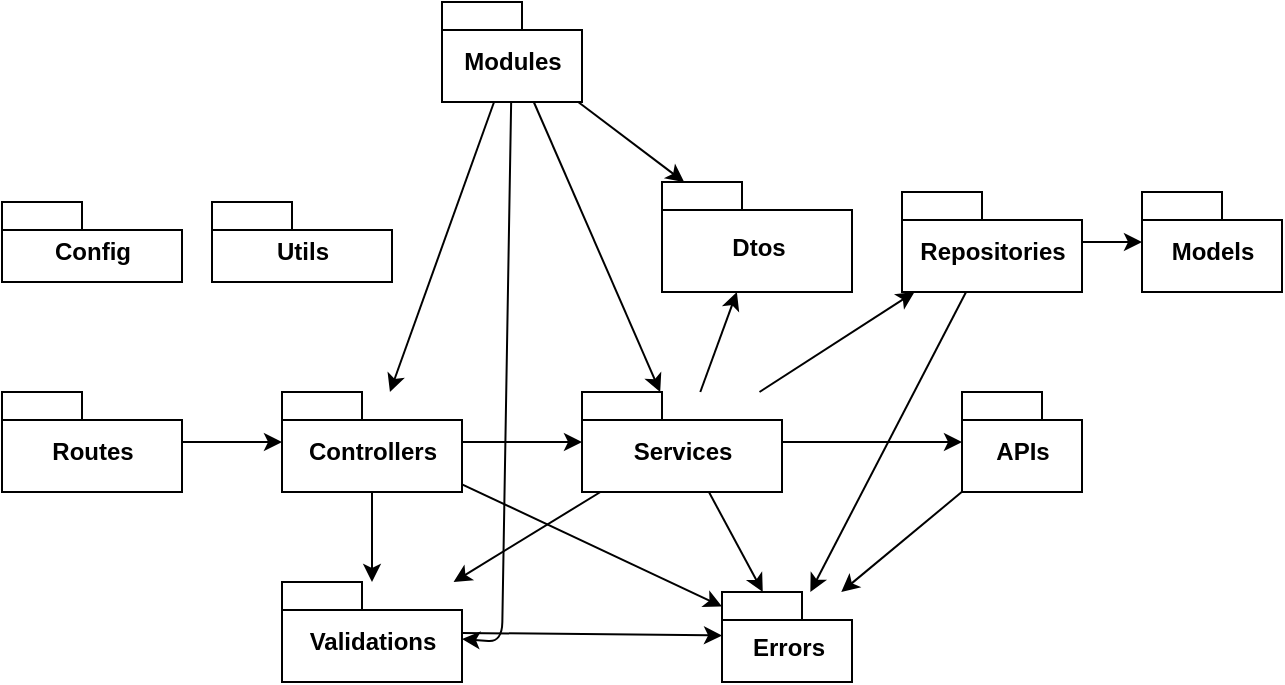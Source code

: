 <mxfile>
    <diagram id="jTlNRyT6YMsYzq1EIWMr" name="[API] Modelo-pacotes">
        <mxGraphModel dx="922" dy="522" grid="1" gridSize="10" guides="1" tooltips="1" connect="1" arrows="1" fold="1" page="1" pageScale="1" pageWidth="850" pageHeight="1100" math="0" shadow="0">
            <root>
                <mxCell id="0"/>
                <mxCell id="1" parent="0"/>
                <mxCell id="5" value="" style="edgeStyle=none;html=1;" parent="1" source="2" target="4" edge="1">
                    <mxGeometry relative="1" as="geometry"/>
                </mxCell>
                <mxCell id="2" value="Routes" style="shape=folder;fontStyle=1;spacingTop=10;tabWidth=40;tabHeight=14;tabPosition=left;html=1;" parent="1" vertex="1">
                    <mxGeometry x="110" y="405" width="90" height="50" as="geometry"/>
                </mxCell>
                <mxCell id="7" value="" style="edgeStyle=none;html=1;" parent="1" source="4" target="6" edge="1">
                    <mxGeometry relative="1" as="geometry"/>
                </mxCell>
                <mxCell id="13" style="edgeStyle=none;html=1;" parent="1" source="4" target="11" edge="1">
                    <mxGeometry relative="1" as="geometry"/>
                </mxCell>
                <mxCell id="21" style="edgeStyle=none;html=1;" parent="1" source="4" target="10" edge="1">
                    <mxGeometry relative="1" as="geometry"/>
                </mxCell>
                <mxCell id="9" style="edgeStyle=none;html=1;" parent="1" source="6" target="8" edge="1">
                    <mxGeometry relative="1" as="geometry"/>
                </mxCell>
                <mxCell id="4" value="Controllers" style="shape=folder;fontStyle=1;spacingTop=10;tabWidth=40;tabHeight=14;tabPosition=left;html=1;" parent="1" vertex="1">
                    <mxGeometry x="250" y="405" width="90" height="50" as="geometry"/>
                </mxCell>
                <mxCell id="12" value="" style="edgeStyle=none;html=1;" parent="1" source="6" target="11" edge="1">
                    <mxGeometry relative="1" as="geometry"/>
                </mxCell>
                <mxCell id="14" style="edgeStyle=none;html=1;" parent="1" source="6" target="10" edge="1">
                    <mxGeometry relative="1" as="geometry"/>
                </mxCell>
                <mxCell id="16" value="" style="edgeStyle=none;html=1;" parent="1" source="6" target="15" edge="1">
                    <mxGeometry relative="1" as="geometry"/>
                </mxCell>
                <mxCell id="20" style="edgeStyle=none;html=1;" parent="1" source="6" target="19" edge="1">
                    <mxGeometry relative="1" as="geometry"/>
                </mxCell>
                <mxCell id="6" value="Services" style="shape=folder;fontStyle=1;spacingTop=10;tabWidth=40;tabHeight=14;tabPosition=left;html=1;" parent="1" vertex="1">
                    <mxGeometry x="400" y="405" width="100" height="50" as="geometry"/>
                </mxCell>
                <mxCell id="23" style="edgeStyle=none;html=1;" parent="1" source="8" target="10" edge="1">
                    <mxGeometry relative="1" as="geometry"/>
                </mxCell>
                <mxCell id="8" value="APIs" style="shape=folder;fontStyle=1;spacingTop=10;tabWidth=40;tabHeight=14;tabPosition=left;html=1;" parent="1" vertex="1">
                    <mxGeometry x="590" y="405" width="60" height="50" as="geometry"/>
                </mxCell>
                <mxCell id="10" value="Errors" style="shape=folder;fontStyle=1;spacingTop=10;tabWidth=40;tabHeight=14;tabPosition=left;html=1;" parent="1" vertex="1">
                    <mxGeometry x="470" y="505" width="65" height="45" as="geometry"/>
                </mxCell>
                <mxCell id="31" style="edgeStyle=none;html=1;entryX=0;entryY=0;entryDx=0;entryDy=21.75;entryPerimeter=0;" edge="1" parent="1" source="11" target="10">
                    <mxGeometry relative="1" as="geometry"/>
                </mxCell>
                <mxCell id="11" value="Validations" style="shape=folder;fontStyle=1;spacingTop=10;tabWidth=40;tabHeight=14;tabPosition=left;html=1;" parent="1" vertex="1">
                    <mxGeometry x="250" y="500" width="90" height="50" as="geometry"/>
                </mxCell>
                <mxCell id="18" value="" style="edgeStyle=none;html=1;" parent="1" source="15" target="17" edge="1">
                    <mxGeometry relative="1" as="geometry"/>
                </mxCell>
                <mxCell id="22" style="edgeStyle=none;html=1;" parent="1" source="15" target="10" edge="1">
                    <mxGeometry relative="1" as="geometry"/>
                </mxCell>
                <mxCell id="15" value="Repositories" style="shape=folder;fontStyle=1;spacingTop=10;tabWidth=40;tabHeight=14;tabPosition=left;html=1;" parent="1" vertex="1">
                    <mxGeometry x="560" y="305" width="90" height="50" as="geometry"/>
                </mxCell>
                <mxCell id="17" value="Models" style="shape=folder;fontStyle=1;spacingTop=10;tabWidth=40;tabHeight=14;tabPosition=left;html=1;" parent="1" vertex="1">
                    <mxGeometry x="680" y="305" width="70" height="50" as="geometry"/>
                </mxCell>
                <mxCell id="19" value="Dtos" style="shape=folder;fontStyle=1;spacingTop=10;tabWidth=40;tabHeight=14;tabPosition=left;html=1;" parent="1" vertex="1">
                    <mxGeometry x="440" y="300" width="95" height="55" as="geometry"/>
                </mxCell>
                <mxCell id="24" value="Config" style="shape=folder;fontStyle=1;spacingTop=10;tabWidth=40;tabHeight=14;tabPosition=left;html=1;" parent="1" vertex="1">
                    <mxGeometry x="110" y="310" width="90" height="40" as="geometry"/>
                </mxCell>
                <mxCell id="25" value="Utils" style="shape=folder;fontStyle=1;spacingTop=10;tabWidth=40;tabHeight=14;tabPosition=left;html=1;" parent="1" vertex="1">
                    <mxGeometry x="215" y="310" width="90" height="40" as="geometry"/>
                </mxCell>
                <mxCell id="28" style="edgeStyle=none;html=1;" parent="1" source="26" target="11" edge="1">
                    <mxGeometry relative="1" as="geometry">
                        <Array as="points">
                            <mxPoint x="360" y="530"/>
                        </Array>
                    </mxGeometry>
                </mxCell>
                <mxCell id="27" style="edgeStyle=none;html=1;" parent="1" source="26" target="4" edge="1">
                    <mxGeometry relative="1" as="geometry"/>
                </mxCell>
                <mxCell id="29" style="edgeStyle=none;html=1;" parent="1" source="26" target="6" edge="1">
                    <mxGeometry relative="1" as="geometry"/>
                </mxCell>
                <mxCell id="30" style="edgeStyle=none;html=1;" parent="1" source="26" target="19" edge="1">
                    <mxGeometry relative="1" as="geometry"/>
                </mxCell>
                <mxCell id="26" value="Modules" style="shape=folder;fontStyle=1;spacingTop=10;tabWidth=40;tabHeight=14;tabPosition=left;html=1;" parent="1" vertex="1">
                    <mxGeometry x="330" y="210" width="70" height="50" as="geometry"/>
                </mxCell>
            </root>
        </mxGraphModel>
    </diagram>
    <diagram id="0uMiyFCHNBl_rfruleUt" name="Diagrama de Componentes">
        <mxGraphModel dx="922" dy="522" grid="1" gridSize="10" guides="1" tooltips="1" connect="1" arrows="1" fold="1" page="1" pageScale="1" pageWidth="850" pageHeight="1100" math="0" shadow="0">
            <root>
                <mxCell id="0"/>
                <mxCell id="1" parent="0"/>
                <mxCell id="Ofbjy_pabGNPql89bUvO-1" value="API SERVER" style="verticalAlign=top;align=left;spacingTop=8;spacingLeft=2;spacingRight=12;shape=cube;size=10;direction=south;fontStyle=4;html=1;" parent="1" vertex="1">
                    <mxGeometry x="384" y="270" width="305.22" height="200" as="geometry"/>
                </mxCell>
                <mxCell id="Ofbjy_pabGNPql89bUvO-15" style="edgeStyle=none;html=1;entryX=0;entryY=0;entryDx=0;entryDy=15;entryPerimeter=0;" parent="1" source="Ofbjy_pabGNPql89bUvO-2" target="Ofbjy_pabGNPql89bUvO-3" edge="1">
                    <mxGeometry relative="1" as="geometry"/>
                </mxCell>
                <mxCell id="Ofbjy_pabGNPql89bUvO-2" value="FRONT SERVER" style="verticalAlign=top;align=left;spacingTop=8;spacingLeft=2;spacingRight=12;shape=cube;size=10;direction=south;fontStyle=4;html=1;" parent="1" vertex="1">
                    <mxGeometry x="154" y="315" width="180" height="120" as="geometry"/>
                </mxCell>
                <mxCell id="Ofbjy_pabGNPql89bUvO-12" style="edgeStyle=none;html=1;entryX=0;entryY=0;entryDx=0;entryDy=15;entryPerimeter=0;" parent="1" source="Ofbjy_pabGNPql89bUvO-3" target="Ofbjy_pabGNPql89bUvO-4" edge="1">
                    <mxGeometry relative="1" as="geometry"/>
                </mxCell>
                <mxCell id="Ofbjy_pabGNPql89bUvO-14" style="edgeStyle=none;html=1;entryX=0;entryY=0;entryDx=0;entryDy=15;entryPerimeter=0;" parent="1" source="Ofbjy_pabGNPql89bUvO-3" target="Ofbjy_pabGNPql89bUvO-5" edge="1">
                    <mxGeometry relative="1" as="geometry"/>
                </mxCell>
                <mxCell id="Ofbjy_pabGNPql89bUvO-3" value="API" style="shape=module;align=left;spacingLeft=20;align=center;verticalAlign=top;" parent="1" vertex="1">
                    <mxGeometry x="405" y="360" width="80" height="30" as="geometry"/>
                </mxCell>
                <mxCell id="Ofbjy_pabGNPql89bUvO-4" value="db&lt;Sequelize&gt;" style="shape=module;align=left;spacingLeft=20;align=center;verticalAlign=top;" parent="1" vertex="1">
                    <mxGeometry x="545" y="290" width="120" height="30" as="geometry"/>
                </mxCell>
                <mxCell id="Ofbjy_pabGNPql89bUvO-5" value="mongodb" style="shape=module;align=left;spacingLeft=20;align=center;verticalAlign=top;" parent="1" vertex="1">
                    <mxGeometry x="545" y="380" width="120" height="30" as="geometry"/>
                </mxCell>
                <mxCell id="Ofbjy_pabGNPql89bUvO-9" style="edgeStyle=none;html=1;" parent="1" source="Ofbjy_pabGNPql89bUvO-6" target="Ofbjy_pabGNPql89bUvO-4" edge="1">
                    <mxGeometry relative="1" as="geometry"/>
                </mxCell>
                <mxCell id="Ofbjy_pabGNPql89bUvO-6" value="pg-admin" style="shape=module;align=left;spacingLeft=20;align=center;verticalAlign=top;" parent="1" vertex="1">
                    <mxGeometry x="545" y="335" width="120" height="30" as="geometry"/>
                </mxCell>
                <mxCell id="Ofbjy_pabGNPql89bUvO-8" style="edgeStyle=none;html=1;" parent="1" source="Ofbjy_pabGNPql89bUvO-7" target="Ofbjy_pabGNPql89bUvO-5" edge="1">
                    <mxGeometry relative="1" as="geometry"/>
                </mxCell>
                <mxCell id="Ofbjy_pabGNPql89bUvO-7" value="mongoexpress" style="shape=module;align=left;spacingLeft=20;align=center;verticalAlign=top;" parent="1" vertex="1">
                    <mxGeometry x="545" y="430" width="120" height="30" as="geometry"/>
                </mxCell>
                <mxCell id="Ofbjy_pabGNPql89bUvO-17" style="edgeStyle=none;html=1;entryX=0;entryY=0;entryDx=0;entryDy=85;entryPerimeter=0;" parent="1" source="Ofbjy_pabGNPql89bUvO-16" target="Ofbjy_pabGNPql89bUvO-2" edge="1">
                    <mxGeometry relative="1" as="geometry"/>
                </mxCell>
                <mxCell id="Ofbjy_pabGNPql89bUvO-16" value="Browser" style="verticalAlign=top;align=left;spacingTop=8;spacingLeft=2;spacingRight=12;shape=cube;size=10;direction=south;fontStyle=4;html=1;" parent="1" vertex="1">
                    <mxGeometry x="160" y="162" width="180" height="120" as="geometry"/>
                </mxCell>
            </root>
        </mxGraphModel>
    </diagram>
    <diagram name="[FRONT] Modelo-pacotes" id="-TVTy99FhMUjrPyjgn6w">
        <mxGraphModel dx="922" dy="522" grid="1" gridSize="10" guides="1" tooltips="1" connect="1" arrows="1" fold="1" page="1" pageScale="1" pageWidth="850" pageHeight="1100" math="0" shadow="0">
            <root>
                <mxCell id="JCaHj2EicqBaBZNIiWoS-0"/>
                <mxCell id="JCaHj2EicqBaBZNIiWoS-1" parent="JCaHj2EicqBaBZNIiWoS-0"/>
                <mxCell id="JCaHj2EicqBaBZNIiWoS-2" value="" style="edgeStyle=none;html=1;" edge="1" parent="JCaHj2EicqBaBZNIiWoS-1" source="JCaHj2EicqBaBZNIiWoS-3" target="JCaHj2EicqBaBZNIiWoS-8">
                    <mxGeometry relative="1" as="geometry"/>
                </mxCell>
                <mxCell id="JCaHj2EicqBaBZNIiWoS-3" value="Routes" style="shape=folder;fontStyle=1;spacingTop=10;tabWidth=40;tabHeight=14;tabPosition=left;html=1;" vertex="1" parent="JCaHj2EicqBaBZNIiWoS-1">
                    <mxGeometry x="120" y="230" width="90" height="50" as="geometry"/>
                </mxCell>
                <mxCell id="JCaHj2EicqBaBZNIiWoS-4" value="" style="edgeStyle=none;html=1;" edge="1" parent="JCaHj2EicqBaBZNIiWoS-1" source="JCaHj2EicqBaBZNIiWoS-8" target="JCaHj2EicqBaBZNIiWoS-13">
                    <mxGeometry relative="1" as="geometry"/>
                </mxCell>
                <mxCell id="OWJ0l7WjgxWTkaR3SoR4-5" style="edgeStyle=none;html=1;entryX=0;entryY=0;entryDx=65;entryDy=14;entryPerimeter=0;" edge="1" parent="JCaHj2EicqBaBZNIiWoS-1" source="JCaHj2EicqBaBZNIiWoS-8" target="OWJ0l7WjgxWTkaR3SoR4-2">
                    <mxGeometry relative="1" as="geometry"/>
                </mxCell>
                <mxCell id="OWJ0l7WjgxWTkaR3SoR4-6" style="edgeStyle=none;html=1;entryX=0;entryY=0;entryDx=20;entryDy=0;entryPerimeter=0;" edge="1" parent="JCaHj2EicqBaBZNIiWoS-1" source="JCaHj2EicqBaBZNIiWoS-8" target="OWJ0l7WjgxWTkaR3SoR4-3">
                    <mxGeometry relative="1" as="geometry"/>
                </mxCell>
                <mxCell id="OWJ0l7WjgxWTkaR3SoR4-8" style="edgeStyle=none;html=1;entryX=0;entryY=0;entryDx=40;entryDy=0;entryPerimeter=0;" edge="1" parent="JCaHj2EicqBaBZNIiWoS-1" source="JCaHj2EicqBaBZNIiWoS-8" target="JCaHj2EicqBaBZNIiWoS-23">
                    <mxGeometry relative="1" as="geometry"/>
                </mxCell>
                <mxCell id="JCaHj2EicqBaBZNIiWoS-8" value="Pages" style="shape=folder;fontStyle=1;spacingTop=10;tabWidth=40;tabHeight=14;tabPosition=left;html=1;" vertex="1" parent="JCaHj2EicqBaBZNIiWoS-1">
                    <mxGeometry x="290" y="230" width="90" height="50" as="geometry"/>
                </mxCell>
                <mxCell id="JCaHj2EicqBaBZNIiWoS-11" value="" style="edgeStyle=none;html=1;" edge="1" parent="JCaHj2EicqBaBZNIiWoS-1" source="JCaHj2EicqBaBZNIiWoS-13" target="JCaHj2EicqBaBZNIiWoS-20">
                    <mxGeometry relative="1" as="geometry"/>
                </mxCell>
                <mxCell id="JCaHj2EicqBaBZNIiWoS-13" value="Services" style="shape=folder;fontStyle=1;spacingTop=10;tabWidth=40;tabHeight=14;tabPosition=left;html=1;" vertex="1" parent="JCaHj2EicqBaBZNIiWoS-1">
                    <mxGeometry x="420" y="230" width="100" height="50" as="geometry"/>
                </mxCell>
                <mxCell id="JCaHj2EicqBaBZNIiWoS-20" value="Interfaces" style="shape=folder;fontStyle=1;spacingTop=10;tabWidth=40;tabHeight=14;tabPosition=left;html=1;" vertex="1" parent="JCaHj2EicqBaBZNIiWoS-1">
                    <mxGeometry x="560" y="230" width="90" height="50" as="geometry"/>
                </mxCell>
                <mxCell id="JCaHj2EicqBaBZNIiWoS-23" value="utils" style="shape=folder;fontStyle=1;spacingTop=10;tabWidth=40;tabHeight=14;tabPosition=left;html=1;" vertex="1" parent="JCaHj2EicqBaBZNIiWoS-1">
                    <mxGeometry x="320" y="350" width="90" height="40" as="geometry"/>
                </mxCell>
                <mxCell id="OWJ0l7WjgxWTkaR3SoR4-2" value="Layouts" style="shape=folder;fontStyle=1;spacingTop=10;tabWidth=40;tabHeight=14;tabPosition=left;html=1;" vertex="1" parent="JCaHj2EicqBaBZNIiWoS-1">
                    <mxGeometry x="200" y="340" width="90" height="50" as="geometry"/>
                </mxCell>
                <mxCell id="OWJ0l7WjgxWTkaR3SoR4-10" style="edgeStyle=none;html=1;entryX=0;entryY=0;entryDx=90;entryDy=20.5;entryPerimeter=0;" edge="1" parent="JCaHj2EicqBaBZNIiWoS-1" source="OWJ0l7WjgxWTkaR3SoR4-3" target="JCaHj2EicqBaBZNIiWoS-23">
                    <mxGeometry relative="1" as="geometry"/>
                </mxCell>
                <mxCell id="OWJ0l7WjgxWTkaR3SoR4-3" value="Commons" style="shape=folder;fontStyle=1;spacingTop=10;tabWidth=40;tabHeight=14;tabPosition=left;html=1;" vertex="1" parent="JCaHj2EicqBaBZNIiWoS-1">
                    <mxGeometry x="440" y="346" width="90" height="50" as="geometry"/>
                </mxCell>
            </root>
        </mxGraphModel>
    </diagram>
    <diagram id="FdFDmkTHNHb2hBNYgPpc" name="Casos de Uso">
        <mxGraphModel dx="1114" dy="631" grid="1" gridSize="10" guides="1" tooltips="1" connect="1" arrows="1" fold="1" page="1" pageScale="1" pageWidth="850" pageHeight="1100" math="0" shadow="0">
            <root>
                <mxCell id="0"/>
                <mxCell id="1" parent="0"/>
                <mxCell id="UdClx46VG6tU_bIKUZL4-8" style="edgeStyle=none;html=1;entryX=0.5;entryY=1;entryDx=0;entryDy=0;" parent="1" source="UdClx46VG6tU_bIKUZL4-1" target="UdClx46VG6tU_bIKUZL4-3" edge="1">
                    <mxGeometry relative="1" as="geometry"/>
                </mxCell>
                <mxCell id="UdClx46VG6tU_bIKUZL4-9" style="edgeStyle=none;html=1;entryX=0;entryY=1;entryDx=0;entryDy=0;" parent="1" source="UdClx46VG6tU_bIKUZL4-1" target="UdClx46VG6tU_bIKUZL4-4" edge="1">
                    <mxGeometry relative="1" as="geometry"/>
                </mxCell>
                <mxCell id="UdClx46VG6tU_bIKUZL4-10" style="edgeStyle=none;html=1;entryX=0;entryY=0.5;entryDx=0;entryDy=0;" parent="1" source="UdClx46VG6tU_bIKUZL4-1" target="UdClx46VG6tU_bIKUZL4-5" edge="1">
                    <mxGeometry relative="1" as="geometry"/>
                </mxCell>
                <mxCell id="UdClx46VG6tU_bIKUZL4-11" style="edgeStyle=none;html=1;entryX=0;entryY=0;entryDx=0;entryDy=0;" parent="1" source="UdClx46VG6tU_bIKUZL4-1" target="UdClx46VG6tU_bIKUZL4-6" edge="1">
                    <mxGeometry relative="1" as="geometry">
                        <mxPoint x="390" y="380" as="targetPoint"/>
                    </mxGeometry>
                </mxCell>
                <mxCell id="UdClx46VG6tU_bIKUZL4-12" style="edgeStyle=none;html=1;entryX=1;entryY=0.5;entryDx=0;entryDy=0;" parent="1" source="UdClx46VG6tU_bIKUZL4-1" target="UdClx46VG6tU_bIKUZL4-7" edge="1">
                    <mxGeometry relative="1" as="geometry"/>
                </mxCell>
                <mxCell id="VQo2QCgx68zOORPjiC5F-2" style="edgeStyle=none;html=1;entryX=1;entryY=1;entryDx=0;entryDy=0;" parent="1" source="UdClx46VG6tU_bIKUZL4-1" target="VQo2QCgx68zOORPjiC5F-1" edge="1">
                    <mxGeometry relative="1" as="geometry"/>
                </mxCell>
                <mxCell id="E54SsoODKiVOvRbOwUKy-3" style="edgeStyle=none;html=1;entryX=1;entryY=0;entryDx=0;entryDy=0;" edge="1" parent="1" source="UdClx46VG6tU_bIKUZL4-1" target="E54SsoODKiVOvRbOwUKy-2">
                    <mxGeometry relative="1" as="geometry"/>
                </mxCell>
                <mxCell id="E54SsoODKiVOvRbOwUKy-5" style="edgeStyle=none;html=1;entryX=0.5;entryY=0;entryDx=0;entryDy=0;" edge="1" parent="1" source="UdClx46VG6tU_bIKUZL4-1" target="E54SsoODKiVOvRbOwUKy-4">
                    <mxGeometry relative="1" as="geometry"/>
                </mxCell>
                <mxCell id="UdClx46VG6tU_bIKUZL4-1" value="Usuario" style="shape=umlActor;verticalLabelPosition=bottom;verticalAlign=top;html=1;" parent="1" vertex="1">
                    <mxGeometry x="285" y="200" width="30" height="60" as="geometry"/>
                </mxCell>
                <mxCell id="UdClx46VG6tU_bIKUZL4-3" value="Filtrar Convenios" style="ellipse;whiteSpace=wrap;html=1;" parent="1" vertex="1">
                    <mxGeometry x="230" y="80" width="140" height="70" as="geometry"/>
                </mxCell>
                <mxCell id="UdClx46VG6tU_bIKUZL4-4" value="Ordenar Convenios" style="ellipse;whiteSpace=wrap;html=1;" parent="1" vertex="1">
                    <mxGeometry x="380" y="100" width="140" height="70" as="geometry"/>
                </mxCell>
                <mxCell id="UdClx46VG6tU_bIKUZL4-5" value="Comparar Universidades" style="ellipse;whiteSpace=wrap;html=1;" parent="1" vertex="1">
                    <mxGeometry x="400" y="195" width="140" height="70" as="geometry"/>
                </mxCell>
                <mxCell id="UdClx46VG6tU_bIKUZL4-6" value="Ranquear Convenios" style="ellipse;whiteSpace=wrap;html=1;" parent="1" vertex="1">
                    <mxGeometry x="380" y="290" width="140" height="70" as="geometry"/>
                </mxCell>
                <mxCell id="UdClx46VG6tU_bIKUZL4-7" value="Exportar Dados Convenios" style="ellipse;whiteSpace=wrap;html=1;" parent="1" vertex="1">
                    <mxGeometry x="60" y="195" width="140" height="70" as="geometry"/>
                </mxCell>
                <mxCell id="roSKoGaTlcOHVxhK8Pie-1" value="Coletar Dados Convenios&lt;br&gt;(Automatizado)" style="ellipse;whiteSpace=wrap;html=1;" parent="1" vertex="1">
                    <mxGeometry x="600" y="252.5" width="160" height="80" as="geometry"/>
                </mxCell>
                <mxCell id="roSKoGaTlcOHVxhK8Pie-4" style="edgeStyle=none;html=1;entryX=0.5;entryY=0;entryDx=0;entryDy=0;" parent="1" source="roSKoGaTlcOHVxhK8Pie-3" target="roSKoGaTlcOHVxhK8Pie-1" edge="1">
                    <mxGeometry relative="1" as="geometry"/>
                </mxCell>
                <mxCell id="roSKoGaTlcOHVxhK8Pie-3" value="Sistema" style="shape=umlActor;verticalLabelPosition=bottom;verticalAlign=top;html=1;" parent="1" vertex="1">
                    <mxGeometry x="665" y="127.5" width="30" height="60" as="geometry"/>
                </mxCell>
                <mxCell id="VQo2QCgx68zOORPjiC5F-1" value="Detalhar Convenios" style="ellipse;whiteSpace=wrap;html=1;" parent="1" vertex="1">
                    <mxGeometry x="80" y="100" width="140" height="70" as="geometry"/>
                </mxCell>
                <mxCell id="E54SsoODKiVOvRbOwUKy-2" value="Exportar Comparação Universidades" style="ellipse;whiteSpace=wrap;html=1;" vertex="1" parent="1">
                    <mxGeometry x="80" y="290" width="140" height="70" as="geometry"/>
                </mxCell>
                <mxCell id="E54SsoODKiVOvRbOwUKy-4" value="Visualizar Mapa Convenios" style="ellipse;whiteSpace=wrap;html=1;" vertex="1" parent="1">
                    <mxGeometry x="230" y="320" width="140" height="70" as="geometry"/>
                </mxCell>
            </root>
        </mxGraphModel>
    </diagram>
</mxfile>